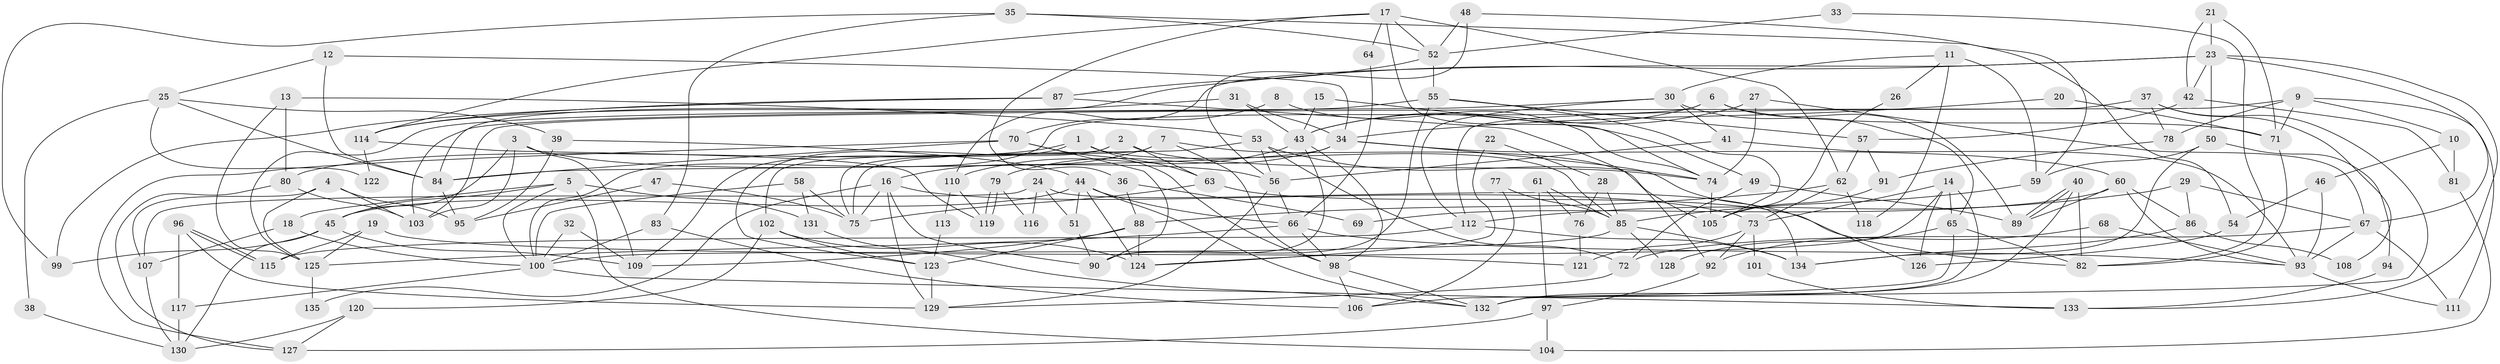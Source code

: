 // coarse degree distribution, {6: 0.0989010989010989, 5: 0.0989010989010989, 7: 0.0989010989010989, 11: 0.01098901098901099, 4: 0.2087912087912088, 2: 0.16483516483516483, 3: 0.18681318681318682, 8: 0.04395604395604396, 9: 0.06593406593406594, 10: 0.02197802197802198}
// Generated by graph-tools (version 1.1) at 2025/23/03/03/25 07:23:56]
// undirected, 135 vertices, 270 edges
graph export_dot {
graph [start="1"]
  node [color=gray90,style=filled];
  1;
  2;
  3;
  4;
  5;
  6;
  7;
  8;
  9;
  10;
  11;
  12;
  13;
  14;
  15;
  16;
  17;
  18;
  19;
  20;
  21;
  22;
  23;
  24;
  25;
  26;
  27;
  28;
  29;
  30;
  31;
  32;
  33;
  34;
  35;
  36;
  37;
  38;
  39;
  40;
  41;
  42;
  43;
  44;
  45;
  46;
  47;
  48;
  49;
  50;
  51;
  52;
  53;
  54;
  55;
  56;
  57;
  58;
  59;
  60;
  61;
  62;
  63;
  64;
  65;
  66;
  67;
  68;
  69;
  70;
  71;
  72;
  73;
  74;
  75;
  76;
  77;
  78;
  79;
  80;
  81;
  82;
  83;
  84;
  85;
  86;
  87;
  88;
  89;
  90;
  91;
  92;
  93;
  94;
  95;
  96;
  97;
  98;
  99;
  100;
  101;
  102;
  103;
  104;
  105;
  106;
  107;
  108;
  109;
  110;
  111;
  112;
  113;
  114;
  115;
  116;
  117;
  118;
  119;
  120;
  121;
  122;
  123;
  124;
  125;
  126;
  127;
  128;
  129;
  130;
  131;
  132;
  133;
  134;
  135;
  1 -- 63;
  1 -- 80;
  1 -- 85;
  1 -- 109;
  2 -- 74;
  2 -- 123;
  2 -- 63;
  2 -- 102;
  3 -- 45;
  3 -- 56;
  3 -- 103;
  3 -- 109;
  4 -- 125;
  4 -- 103;
  4 -- 95;
  4 -- 107;
  5 -- 100;
  5 -- 18;
  5 -- 45;
  5 -- 104;
  5 -- 131;
  6 -- 100;
  6 -- 71;
  6 -- 43;
  6 -- 89;
  7 -- 105;
  7 -- 98;
  7 -- 16;
  7 -- 75;
  8 -- 70;
  8 -- 74;
  9 -- 103;
  9 -- 71;
  9 -- 10;
  9 -- 78;
  9 -- 111;
  10 -- 46;
  10 -- 81;
  11 -- 30;
  11 -- 59;
  11 -- 26;
  11 -- 118;
  12 -- 34;
  12 -- 84;
  12 -- 25;
  13 -- 125;
  13 -- 53;
  13 -- 80;
  14 -- 73;
  14 -- 132;
  14 -- 65;
  14 -- 124;
  14 -- 126;
  15 -- 49;
  15 -- 43;
  16 -- 75;
  16 -- 73;
  16 -- 90;
  16 -- 129;
  16 -- 135;
  17 -- 52;
  17 -- 62;
  17 -- 36;
  17 -- 64;
  17 -- 74;
  17 -- 114;
  18 -- 107;
  18 -- 100;
  19 -- 125;
  19 -- 115;
  19 -- 121;
  20 -- 71;
  20 -- 34;
  21 -- 42;
  21 -- 23;
  21 -- 71;
  22 -- 28;
  22 -- 124;
  23 -- 67;
  23 -- 84;
  23 -- 42;
  23 -- 50;
  23 -- 110;
  23 -- 133;
  24 -- 107;
  24 -- 51;
  24 -- 116;
  24 -- 134;
  25 -- 84;
  25 -- 38;
  25 -- 39;
  25 -- 122;
  26 -- 105;
  27 -- 74;
  27 -- 43;
  27 -- 67;
  28 -- 76;
  28 -- 85;
  29 -- 86;
  29 -- 67;
  29 -- 112;
  30 -- 112;
  30 -- 65;
  30 -- 41;
  30 -- 103;
  31 -- 43;
  31 -- 34;
  31 -- 114;
  32 -- 109;
  32 -- 100;
  33 -- 82;
  33 -- 52;
  34 -- 60;
  34 -- 84;
  34 -- 79;
  34 -- 126;
  35 -- 52;
  35 -- 83;
  35 -- 54;
  35 -- 99;
  36 -- 88;
  36 -- 69;
  37 -- 112;
  37 -- 132;
  37 -- 78;
  37 -- 108;
  38 -- 130;
  39 -- 44;
  39 -- 95;
  40 -- 132;
  40 -- 89;
  40 -- 89;
  40 -- 82;
  41 -- 56;
  41 -- 93;
  42 -- 81;
  42 -- 57;
  43 -- 110;
  43 -- 90;
  43 -- 98;
  44 -- 132;
  44 -- 45;
  44 -- 51;
  44 -- 66;
  44 -- 124;
  45 -- 109;
  45 -- 99;
  45 -- 130;
  46 -- 93;
  46 -- 54;
  47 -- 75;
  47 -- 95;
  48 -- 56;
  48 -- 52;
  48 -- 59;
  49 -- 72;
  49 -- 89;
  50 -- 134;
  50 -- 59;
  50 -- 94;
  51 -- 90;
  52 -- 87;
  52 -- 55;
  53 -- 56;
  53 -- 72;
  53 -- 74;
  53 -- 75;
  54 -- 126;
  55 -- 57;
  55 -- 90;
  55 -- 105;
  55 -- 125;
  56 -- 129;
  56 -- 66;
  57 -- 91;
  57 -- 62;
  58 -- 75;
  58 -- 100;
  58 -- 131;
  59 -- 85;
  60 -- 89;
  60 -- 93;
  60 -- 69;
  60 -- 86;
  61 -- 85;
  61 -- 97;
  61 -- 76;
  62 -- 88;
  62 -- 73;
  62 -- 118;
  63 -- 75;
  63 -- 82;
  64 -- 66;
  65 -- 82;
  65 -- 106;
  65 -- 128;
  66 -- 93;
  66 -- 98;
  66 -- 125;
  67 -- 111;
  67 -- 72;
  67 -- 93;
  68 -- 92;
  68 -- 93;
  70 -- 90;
  70 -- 98;
  70 -- 84;
  70 -- 127;
  71 -- 82;
  72 -- 129;
  73 -- 92;
  73 -- 101;
  73 -- 121;
  74 -- 105;
  76 -- 121;
  77 -- 106;
  77 -- 85;
  78 -- 91;
  79 -- 119;
  79 -- 119;
  79 -- 116;
  80 -- 103;
  80 -- 127;
  81 -- 104;
  83 -- 106;
  83 -- 100;
  84 -- 95;
  85 -- 100;
  85 -- 128;
  85 -- 134;
  86 -- 134;
  86 -- 108;
  87 -- 99;
  87 -- 114;
  87 -- 92;
  88 -- 109;
  88 -- 124;
  88 -- 123;
  91 -- 105;
  92 -- 97;
  93 -- 111;
  94 -- 133;
  96 -- 129;
  96 -- 115;
  96 -- 115;
  96 -- 117;
  97 -- 127;
  97 -- 104;
  98 -- 106;
  98 -- 132;
  100 -- 117;
  100 -- 133;
  101 -- 133;
  102 -- 124;
  102 -- 120;
  102 -- 123;
  107 -- 130;
  110 -- 119;
  110 -- 113;
  112 -- 134;
  112 -- 115;
  113 -- 123;
  114 -- 119;
  114 -- 122;
  117 -- 130;
  120 -- 127;
  120 -- 130;
  123 -- 129;
  125 -- 135;
  131 -- 132;
}
